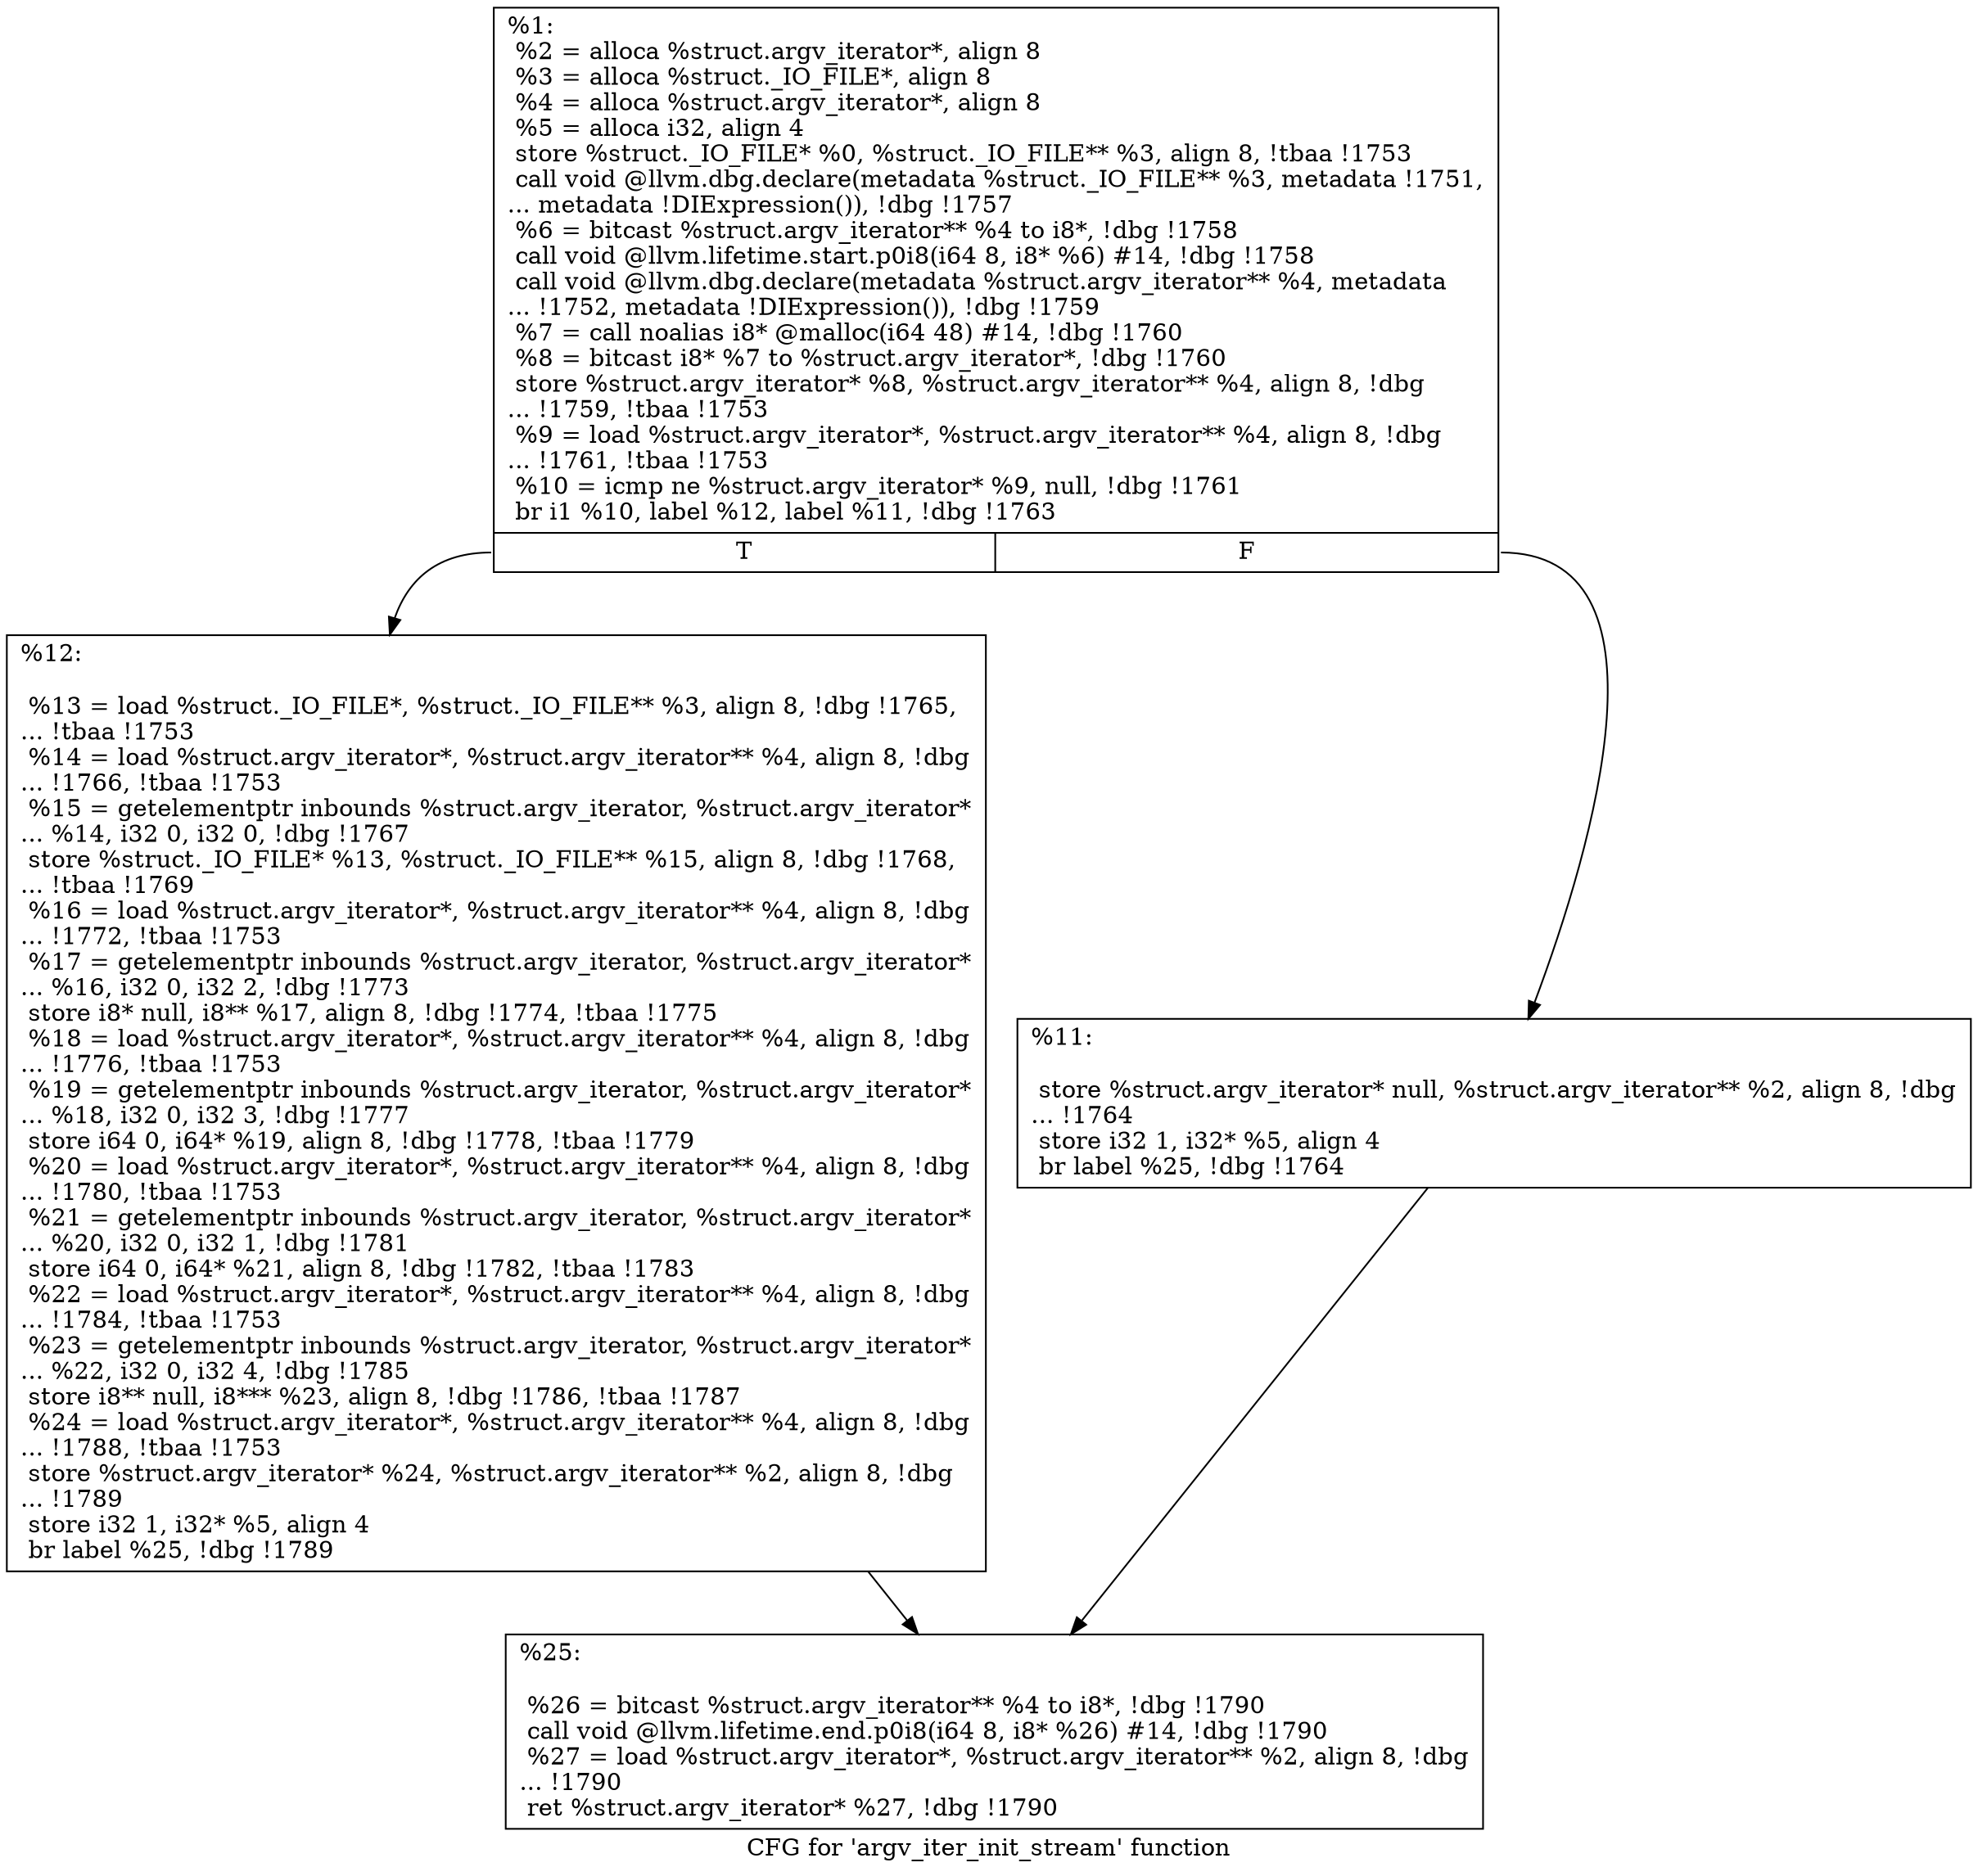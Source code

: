 digraph "CFG for 'argv_iter_init_stream' function" {
	label="CFG for 'argv_iter_init_stream' function";

	Node0x28505c0 [shape=record,label="{%1:\l  %2 = alloca %struct.argv_iterator*, align 8\l  %3 = alloca %struct._IO_FILE*, align 8\l  %4 = alloca %struct.argv_iterator*, align 8\l  %5 = alloca i32, align 4\l  store %struct._IO_FILE* %0, %struct._IO_FILE** %3, align 8, !tbaa !1753\l  call void @llvm.dbg.declare(metadata %struct._IO_FILE** %3, metadata !1751,\l... metadata !DIExpression()), !dbg !1757\l  %6 = bitcast %struct.argv_iterator** %4 to i8*, !dbg !1758\l  call void @llvm.lifetime.start.p0i8(i64 8, i8* %6) #14, !dbg !1758\l  call void @llvm.dbg.declare(metadata %struct.argv_iterator** %4, metadata\l... !1752, metadata !DIExpression()), !dbg !1759\l  %7 = call noalias i8* @malloc(i64 48) #14, !dbg !1760\l  %8 = bitcast i8* %7 to %struct.argv_iterator*, !dbg !1760\l  store %struct.argv_iterator* %8, %struct.argv_iterator** %4, align 8, !dbg\l... !1759, !tbaa !1753\l  %9 = load %struct.argv_iterator*, %struct.argv_iterator** %4, align 8, !dbg\l... !1761, !tbaa !1753\l  %10 = icmp ne %struct.argv_iterator* %9, null, !dbg !1761\l  br i1 %10, label %12, label %11, !dbg !1763\l|{<s0>T|<s1>F}}"];
	Node0x28505c0:s0 -> Node0x2851fc0;
	Node0x28505c0:s1 -> Node0x2851f70;
	Node0x2851f70 [shape=record,label="{%11:\l\l  store %struct.argv_iterator* null, %struct.argv_iterator** %2, align 8, !dbg\l... !1764\l  store i32 1, i32* %5, align 4\l  br label %25, !dbg !1764\l}"];
	Node0x2851f70 -> Node0x2852010;
	Node0x2851fc0 [shape=record,label="{%12:\l\l  %13 = load %struct._IO_FILE*, %struct._IO_FILE** %3, align 8, !dbg !1765,\l... !tbaa !1753\l  %14 = load %struct.argv_iterator*, %struct.argv_iterator** %4, align 8, !dbg\l... !1766, !tbaa !1753\l  %15 = getelementptr inbounds %struct.argv_iterator, %struct.argv_iterator*\l... %14, i32 0, i32 0, !dbg !1767\l  store %struct._IO_FILE* %13, %struct._IO_FILE** %15, align 8, !dbg !1768,\l... !tbaa !1769\l  %16 = load %struct.argv_iterator*, %struct.argv_iterator** %4, align 8, !dbg\l... !1772, !tbaa !1753\l  %17 = getelementptr inbounds %struct.argv_iterator, %struct.argv_iterator*\l... %16, i32 0, i32 2, !dbg !1773\l  store i8* null, i8** %17, align 8, !dbg !1774, !tbaa !1775\l  %18 = load %struct.argv_iterator*, %struct.argv_iterator** %4, align 8, !dbg\l... !1776, !tbaa !1753\l  %19 = getelementptr inbounds %struct.argv_iterator, %struct.argv_iterator*\l... %18, i32 0, i32 3, !dbg !1777\l  store i64 0, i64* %19, align 8, !dbg !1778, !tbaa !1779\l  %20 = load %struct.argv_iterator*, %struct.argv_iterator** %4, align 8, !dbg\l... !1780, !tbaa !1753\l  %21 = getelementptr inbounds %struct.argv_iterator, %struct.argv_iterator*\l... %20, i32 0, i32 1, !dbg !1781\l  store i64 0, i64* %21, align 8, !dbg !1782, !tbaa !1783\l  %22 = load %struct.argv_iterator*, %struct.argv_iterator** %4, align 8, !dbg\l... !1784, !tbaa !1753\l  %23 = getelementptr inbounds %struct.argv_iterator, %struct.argv_iterator*\l... %22, i32 0, i32 4, !dbg !1785\l  store i8** null, i8*** %23, align 8, !dbg !1786, !tbaa !1787\l  %24 = load %struct.argv_iterator*, %struct.argv_iterator** %4, align 8, !dbg\l... !1788, !tbaa !1753\l  store %struct.argv_iterator* %24, %struct.argv_iterator** %2, align 8, !dbg\l... !1789\l  store i32 1, i32* %5, align 4\l  br label %25, !dbg !1789\l}"];
	Node0x2851fc0 -> Node0x2852010;
	Node0x2852010 [shape=record,label="{%25:\l\l  %26 = bitcast %struct.argv_iterator** %4 to i8*, !dbg !1790\l  call void @llvm.lifetime.end.p0i8(i64 8, i8* %26) #14, !dbg !1790\l  %27 = load %struct.argv_iterator*, %struct.argv_iterator** %2, align 8, !dbg\l... !1790\l  ret %struct.argv_iterator* %27, !dbg !1790\l}"];
}
